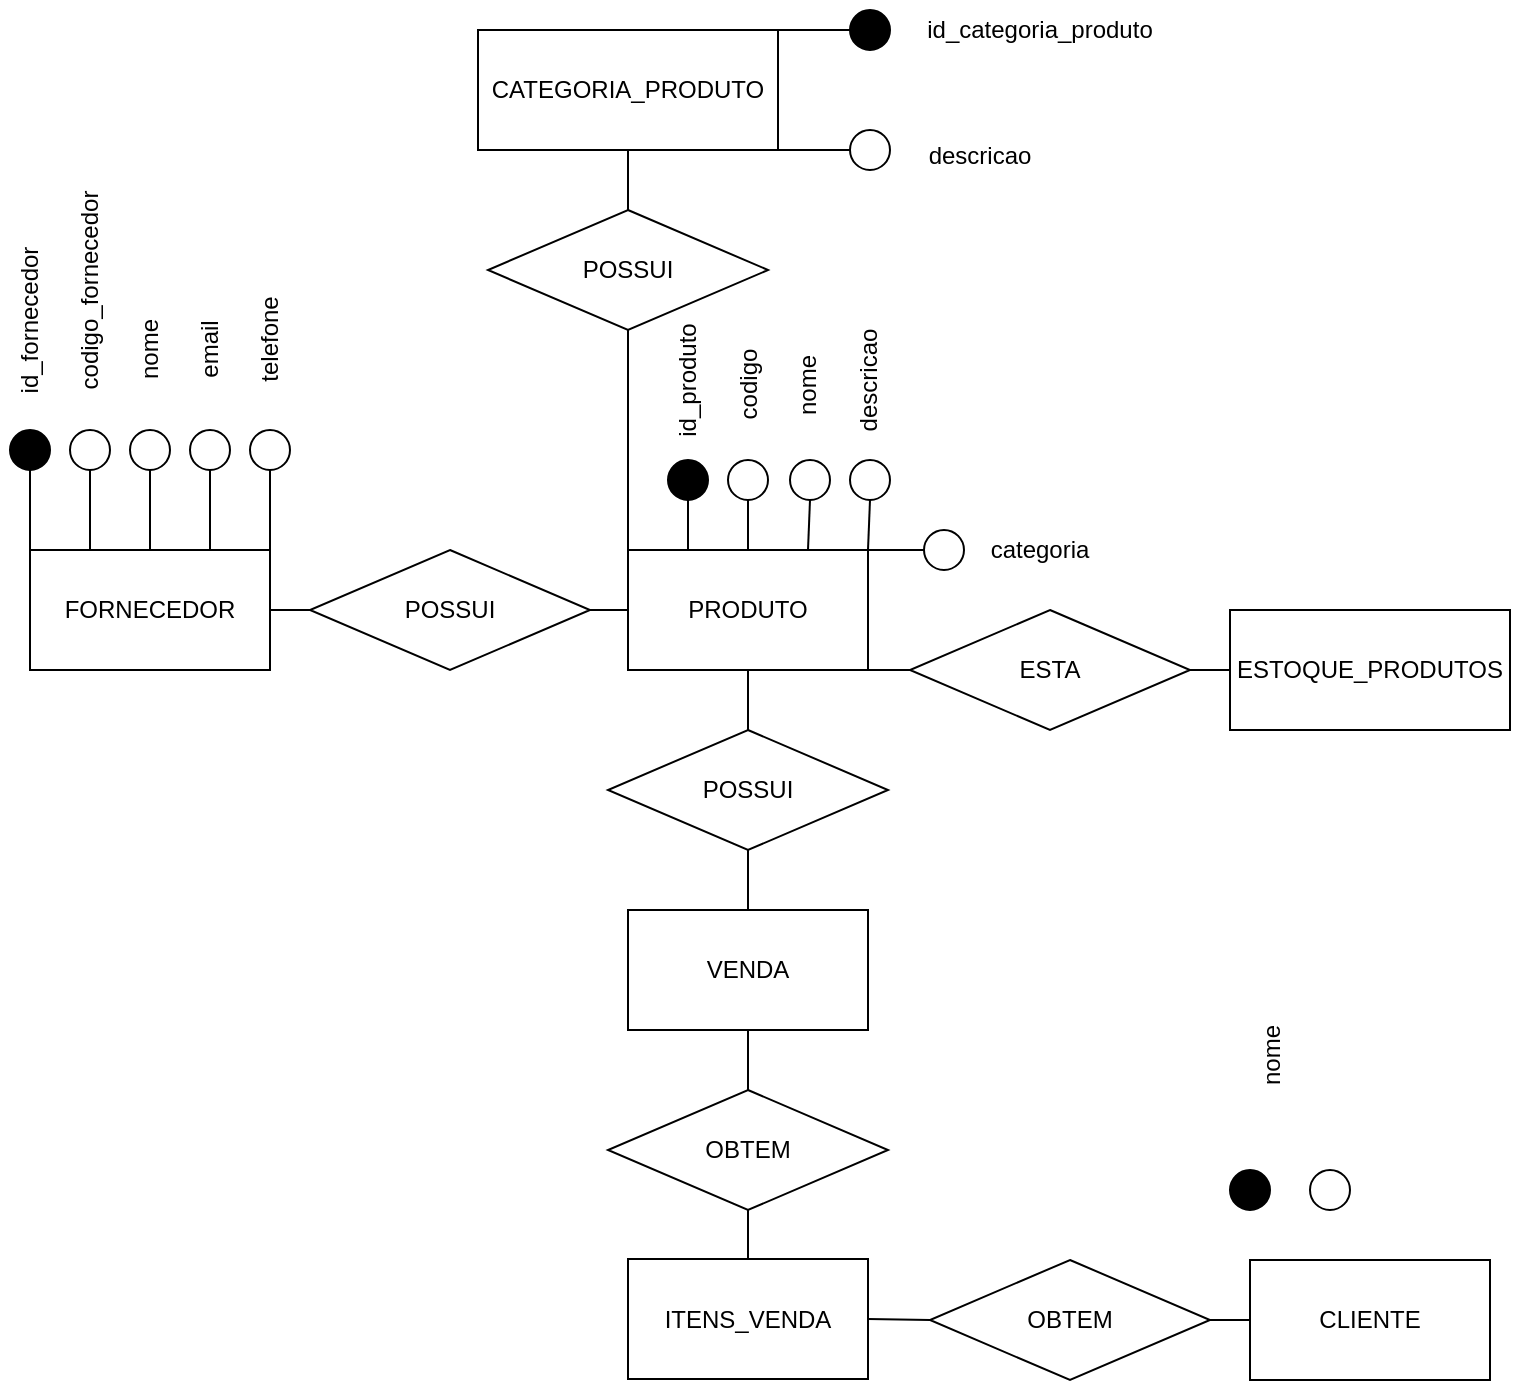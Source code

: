 <mxfile version="24.7.17">
  <diagram name="Página-1" id="qiO6tGmZQDndpgreDG9k">
    <mxGraphModel dx="1290" dy="557" grid="1" gridSize="10" guides="1" tooltips="1" connect="1" arrows="1" fold="1" page="1" pageScale="1" pageWidth="827" pageHeight="1169" math="0" shadow="0">
      <root>
        <mxCell id="0" />
        <mxCell id="1" parent="0" />
        <mxCell id="NQdcdel10DfEMZxih-fd-1" value="FORNECEDOR" style="rounded=0;whiteSpace=wrap;html=1;" vertex="1" parent="1">
          <mxGeometry x="40" y="395" width="120" height="60" as="geometry" />
        </mxCell>
        <mxCell id="NQdcdel10DfEMZxih-fd-3" value="PRODUTO" style="rounded=0;whiteSpace=wrap;html=1;" vertex="1" parent="1">
          <mxGeometry x="339" y="395" width="120" height="60" as="geometry" />
        </mxCell>
        <mxCell id="NQdcdel10DfEMZxih-fd-4" value="CLIENTE" style="rounded=0;whiteSpace=wrap;html=1;" vertex="1" parent="1">
          <mxGeometry x="650" y="750" width="120" height="60" as="geometry" />
        </mxCell>
        <mxCell id="NQdcdel10DfEMZxih-fd-5" value="VENDA" style="rounded=0;whiteSpace=wrap;html=1;" vertex="1" parent="1">
          <mxGeometry x="339" y="575" width="120" height="60" as="geometry" />
        </mxCell>
        <mxCell id="NQdcdel10DfEMZxih-fd-6" value="ITENS_VENDA" style="rounded=0;whiteSpace=wrap;html=1;" vertex="1" parent="1">
          <mxGeometry x="339" y="749.5" width="120" height="60" as="geometry" />
        </mxCell>
        <mxCell id="NQdcdel10DfEMZxih-fd-7" value="ESTOQUE_PRODUTOS" style="rounded=0;whiteSpace=wrap;html=1;" vertex="1" parent="1">
          <mxGeometry x="640" y="425" width="140" height="60" as="geometry" />
        </mxCell>
        <mxCell id="NQdcdel10DfEMZxih-fd-8" value="CATEGORIA_PRODUTO" style="rounded=0;whiteSpace=wrap;html=1;" vertex="1" parent="1">
          <mxGeometry x="264" y="135" width="150" height="60" as="geometry" />
        </mxCell>
        <mxCell id="NQdcdel10DfEMZxih-fd-9" value="POSSUI" style="rhombus;whiteSpace=wrap;html=1;" vertex="1" parent="1">
          <mxGeometry x="269" y="225" width="140" height="60" as="geometry" />
        </mxCell>
        <mxCell id="NQdcdel10DfEMZxih-fd-11" value="POSSUI" style="rhombus;whiteSpace=wrap;html=1;" vertex="1" parent="1">
          <mxGeometry x="180" y="395" width="140" height="60" as="geometry" />
        </mxCell>
        <mxCell id="NQdcdel10DfEMZxih-fd-12" value="OBTEM" style="rhombus;whiteSpace=wrap;html=1;" vertex="1" parent="1">
          <mxGeometry x="490" y="750" width="140" height="60" as="geometry" />
        </mxCell>
        <mxCell id="NQdcdel10DfEMZxih-fd-13" value="ESTA" style="rhombus;whiteSpace=wrap;html=1;" vertex="1" parent="1">
          <mxGeometry x="480" y="425" width="140" height="60" as="geometry" />
        </mxCell>
        <mxCell id="NQdcdel10DfEMZxih-fd-14" value="POSSUI" style="rhombus;whiteSpace=wrap;html=1;" vertex="1" parent="1">
          <mxGeometry x="329" y="485" width="140" height="60" as="geometry" />
        </mxCell>
        <mxCell id="NQdcdel10DfEMZxih-fd-15" value="OBTEM" style="rhombus;whiteSpace=wrap;html=1;" vertex="1" parent="1">
          <mxGeometry x="329" y="665" width="140" height="60" as="geometry" />
        </mxCell>
        <mxCell id="NQdcdel10DfEMZxih-fd-16" value="" style="endArrow=none;html=1;rounded=0;entryX=0.5;entryY=1;entryDx=0;entryDy=0;" edge="1" parent="1" target="NQdcdel10DfEMZxih-fd-8">
          <mxGeometry width="50" height="50" relative="1" as="geometry">
            <mxPoint x="339" y="225" as="sourcePoint" />
            <mxPoint x="380" y="355" as="targetPoint" />
          </mxGeometry>
        </mxCell>
        <mxCell id="NQdcdel10DfEMZxih-fd-19" value="" style="endArrow=none;html=1;rounded=0;entryX=0;entryY=0.5;entryDx=0;entryDy=0;exitX=1;exitY=0.5;exitDx=0;exitDy=0;" edge="1" parent="1" source="NQdcdel10DfEMZxih-fd-11" target="NQdcdel10DfEMZxih-fd-3">
          <mxGeometry width="50" height="50" relative="1" as="geometry">
            <mxPoint x="70" y="645" as="sourcePoint" />
            <mxPoint x="120" y="595" as="targetPoint" />
          </mxGeometry>
        </mxCell>
        <mxCell id="NQdcdel10DfEMZxih-fd-20" value="" style="endArrow=none;html=1;rounded=0;entryX=0;entryY=0.5;entryDx=0;entryDy=0;exitX=1;exitY=0.5;exitDx=0;exitDy=0;" edge="1" parent="1" source="NQdcdel10DfEMZxih-fd-1" target="NQdcdel10DfEMZxih-fd-11">
          <mxGeometry width="50" height="50" relative="1" as="geometry">
            <mxPoint x="140" y="565" as="sourcePoint" />
            <mxPoint x="190" y="515" as="targetPoint" />
          </mxGeometry>
        </mxCell>
        <mxCell id="NQdcdel10DfEMZxih-fd-21" value="" style="endArrow=none;html=1;rounded=0;entryX=0.5;entryY=1;entryDx=0;entryDy=0;exitX=0.5;exitY=0;exitDx=0;exitDy=0;" edge="1" parent="1" source="NQdcdel10DfEMZxih-fd-14" target="NQdcdel10DfEMZxih-fd-3">
          <mxGeometry width="50" height="50" relative="1" as="geometry">
            <mxPoint x="210" y="665" as="sourcePoint" />
            <mxPoint x="260" y="615" as="targetPoint" />
          </mxGeometry>
        </mxCell>
        <mxCell id="NQdcdel10DfEMZxih-fd-22" value="" style="endArrow=none;html=1;rounded=0;entryX=0.5;entryY=1;entryDx=0;entryDy=0;exitX=0.5;exitY=0;exitDx=0;exitDy=0;" edge="1" parent="1" source="NQdcdel10DfEMZxih-fd-5" target="NQdcdel10DfEMZxih-fd-14">
          <mxGeometry width="50" height="50" relative="1" as="geometry">
            <mxPoint x="120" y="635" as="sourcePoint" />
            <mxPoint x="170" y="585" as="targetPoint" />
          </mxGeometry>
        </mxCell>
        <mxCell id="NQdcdel10DfEMZxih-fd-23" value="" style="endArrow=none;html=1;rounded=0;entryX=0.5;entryY=1;entryDx=0;entryDy=0;exitX=0.5;exitY=0;exitDx=0;exitDy=0;" edge="1" parent="1" source="NQdcdel10DfEMZxih-fd-15" target="NQdcdel10DfEMZxih-fd-5">
          <mxGeometry width="50" height="50" relative="1" as="geometry">
            <mxPoint x="-30" y="655" as="sourcePoint" />
            <mxPoint x="20" y="605" as="targetPoint" />
          </mxGeometry>
        </mxCell>
        <mxCell id="NQdcdel10DfEMZxih-fd-24" value="" style="endArrow=none;html=1;rounded=0;entryX=0.5;entryY=1;entryDx=0;entryDy=0;exitX=0.5;exitY=0;exitDx=0;exitDy=0;" edge="1" parent="1" source="NQdcdel10DfEMZxih-fd-6" target="NQdcdel10DfEMZxih-fd-15">
          <mxGeometry width="50" height="50" relative="1" as="geometry">
            <mxPoint x="170" y="755" as="sourcePoint" />
            <mxPoint x="220" y="705" as="targetPoint" />
          </mxGeometry>
        </mxCell>
        <mxCell id="NQdcdel10DfEMZxih-fd-25" value="" style="endArrow=none;html=1;rounded=0;exitX=1;exitY=0.5;exitDx=0;exitDy=0;entryX=0;entryY=0.5;entryDx=0;entryDy=0;" edge="1" parent="1" source="NQdcdel10DfEMZxih-fd-6" target="NQdcdel10DfEMZxih-fd-12">
          <mxGeometry width="50" height="50" relative="1" as="geometry">
            <mxPoint x="570" y="665" as="sourcePoint" />
            <mxPoint x="620" y="615" as="targetPoint" />
          </mxGeometry>
        </mxCell>
        <mxCell id="NQdcdel10DfEMZxih-fd-26" value="" style="endArrow=none;html=1;rounded=0;exitX=1;exitY=0.5;exitDx=0;exitDy=0;entryX=0;entryY=0.5;entryDx=0;entryDy=0;" edge="1" parent="1" source="NQdcdel10DfEMZxih-fd-12" target="NQdcdel10DfEMZxih-fd-4">
          <mxGeometry width="50" height="50" relative="1" as="geometry">
            <mxPoint x="520" y="645" as="sourcePoint" />
            <mxPoint x="570" y="595" as="targetPoint" />
          </mxGeometry>
        </mxCell>
        <mxCell id="NQdcdel10DfEMZxih-fd-27" value="" style="endArrow=none;html=1;rounded=0;entryX=0;entryY=0.5;entryDx=0;entryDy=0;exitX=1;exitY=0.5;exitDx=0;exitDy=0;" edge="1" parent="1" source="NQdcdel10DfEMZxih-fd-13" target="NQdcdel10DfEMZxih-fd-7">
          <mxGeometry width="50" height="50" relative="1" as="geometry">
            <mxPoint x="680" y="705" as="sourcePoint" />
            <mxPoint x="730" y="655" as="targetPoint" />
          </mxGeometry>
        </mxCell>
        <mxCell id="NQdcdel10DfEMZxih-fd-29" value="" style="ellipse;BlackSpace=wrap;html=1;aspect=fixed;fillColor=#000000;" vertex="1" parent="1">
          <mxGeometry x="30" y="335" width="20" height="20" as="geometry" />
        </mxCell>
        <mxCell id="NQdcdel10DfEMZxih-fd-30" value="" style="endArrow=none;html=1;rounded=0;entryX=0.5;entryY=1;entryDx=0;entryDy=0;exitX=0;exitY=0;exitDx=0;exitDy=0;" edge="1" parent="1" source="NQdcdel10DfEMZxih-fd-1" target="NQdcdel10DfEMZxih-fd-29">
          <mxGeometry width="50" height="50" relative="1" as="geometry">
            <mxPoint x="-30" y="475" as="sourcePoint" />
            <mxPoint x="20" y="425" as="targetPoint" />
          </mxGeometry>
        </mxCell>
        <mxCell id="NQdcdel10DfEMZxih-fd-31" value="" style="ellipse;whiteSpace=wrap;html=1;aspect=fixed;" vertex="1" parent="1">
          <mxGeometry x="60" y="335" width="20" height="20" as="geometry" />
        </mxCell>
        <mxCell id="NQdcdel10DfEMZxih-fd-32" value="" style="endArrow=none;html=1;rounded=0;entryX=0.5;entryY=1;entryDx=0;entryDy=0;exitX=0.25;exitY=0;exitDx=0;exitDy=0;" edge="1" parent="1" source="NQdcdel10DfEMZxih-fd-1" target="NQdcdel10DfEMZxih-fd-31">
          <mxGeometry width="50" height="50" relative="1" as="geometry">
            <mxPoint y="605" as="sourcePoint" />
            <mxPoint x="50" y="555" as="targetPoint" />
          </mxGeometry>
        </mxCell>
        <mxCell id="NQdcdel10DfEMZxih-fd-33" value="" style="ellipse;whiteSpace=wrap;html=1;aspect=fixed;" vertex="1" parent="1">
          <mxGeometry x="90" y="335" width="20" height="20" as="geometry" />
        </mxCell>
        <mxCell id="NQdcdel10DfEMZxih-fd-34" value="" style="endArrow=none;html=1;rounded=0;entryX=0.5;entryY=1;entryDx=0;entryDy=0;exitX=0.5;exitY=0;exitDx=0;exitDy=0;" edge="1" parent="1" source="NQdcdel10DfEMZxih-fd-1" target="NQdcdel10DfEMZxih-fd-33">
          <mxGeometry width="50" height="50" relative="1" as="geometry">
            <mxPoint x="110" y="665" as="sourcePoint" />
            <mxPoint x="160" y="615" as="targetPoint" />
          </mxGeometry>
        </mxCell>
        <mxCell id="NQdcdel10DfEMZxih-fd-35" value="" style="ellipse;whiteSpace=wrap;html=1;aspect=fixed;" vertex="1" parent="1">
          <mxGeometry x="120" y="335" width="20" height="20" as="geometry" />
        </mxCell>
        <mxCell id="NQdcdel10DfEMZxih-fd-36" value="" style="endArrow=none;html=1;rounded=0;entryX=0.5;entryY=1;entryDx=0;entryDy=0;exitX=0.75;exitY=0;exitDx=0;exitDy=0;" edge="1" parent="1" source="NQdcdel10DfEMZxih-fd-1" target="NQdcdel10DfEMZxih-fd-35">
          <mxGeometry width="50" height="50" relative="1" as="geometry">
            <mxPoint y="605" as="sourcePoint" />
            <mxPoint x="50" y="555" as="targetPoint" />
          </mxGeometry>
        </mxCell>
        <mxCell id="NQdcdel10DfEMZxih-fd-37" value="" style="ellipse;whiteSpace=wrap;html=1;aspect=fixed;" vertex="1" parent="1">
          <mxGeometry x="150" y="335" width="20" height="20" as="geometry" />
        </mxCell>
        <mxCell id="NQdcdel10DfEMZxih-fd-38" value="" style="endArrow=none;html=1;rounded=0;entryX=0.5;entryY=1;entryDx=0;entryDy=0;exitX=1;exitY=0;exitDx=0;exitDy=0;" edge="1" parent="1" source="NQdcdel10DfEMZxih-fd-1" target="NQdcdel10DfEMZxih-fd-37">
          <mxGeometry width="50" height="50" relative="1" as="geometry">
            <mxPoint x="230" y="555" as="sourcePoint" />
            <mxPoint x="280" y="505" as="targetPoint" />
          </mxGeometry>
        </mxCell>
        <mxCell id="NQdcdel10DfEMZxih-fd-39" value="id_fornecedor" style="text;html=1;align=center;verticalAlign=middle;whiteSpace=wrap;rounded=0;rotation=-90;" vertex="1" parent="1">
          <mxGeometry y="265" width="80" height="30" as="geometry" />
        </mxCell>
        <mxCell id="NQdcdel10DfEMZxih-fd-40" value="codigo_fornecedor" style="text;html=1;align=center;verticalAlign=middle;whiteSpace=wrap;rounded=0;rotation=-90;" vertex="1" parent="1">
          <mxGeometry x="15" y="250" width="110" height="30" as="geometry" />
        </mxCell>
        <mxCell id="NQdcdel10DfEMZxih-fd-41" value="nome" style="text;html=1;align=center;verticalAlign=middle;whiteSpace=wrap;rounded=0;rotation=-90;" vertex="1" parent="1">
          <mxGeometry x="72.5" y="280" width="55" height="30" as="geometry" />
        </mxCell>
        <mxCell id="NQdcdel10DfEMZxih-fd-42" value="email" style="text;html=1;align=center;verticalAlign=middle;whiteSpace=wrap;rounded=0;rotation=-90;" vertex="1" parent="1">
          <mxGeometry x="102.5" y="280" width="55" height="30" as="geometry" />
        </mxCell>
        <mxCell id="NQdcdel10DfEMZxih-fd-43" value="telefone" style="text;html=1;align=center;verticalAlign=middle;whiteSpace=wrap;rounded=0;rotation=-90;" vertex="1" parent="1">
          <mxGeometry x="132.5" y="275" width="55" height="30" as="geometry" />
        </mxCell>
        <mxCell id="NQdcdel10DfEMZxih-fd-44" value="" style="ellipse;BlackSpace=wrap;html=1;aspect=fixed;fillColor=#000000;" vertex="1" parent="1">
          <mxGeometry x="450" y="125" width="20" height="20" as="geometry" />
        </mxCell>
        <mxCell id="NQdcdel10DfEMZxih-fd-45" value="" style="ellipse;whiteSpace=wrap;html=1;aspect=fixed;" vertex="1" parent="1">
          <mxGeometry x="450" y="185" width="20" height="20" as="geometry" />
        </mxCell>
        <mxCell id="NQdcdel10DfEMZxih-fd-46" value="" style="endArrow=none;html=1;rounded=0;exitX=0;exitY=0.5;exitDx=0;exitDy=0;entryX=1;entryY=0;entryDx=0;entryDy=0;" edge="1" parent="1" source="NQdcdel10DfEMZxih-fd-44" target="NQdcdel10DfEMZxih-fd-8">
          <mxGeometry width="50" height="50" relative="1" as="geometry">
            <mxPoint x="450" y="135" as="sourcePoint" />
            <mxPoint x="620" y="175" as="targetPoint" />
          </mxGeometry>
        </mxCell>
        <mxCell id="NQdcdel10DfEMZxih-fd-47" value="" style="endArrow=none;html=1;rounded=0;exitX=1;exitY=1;exitDx=0;exitDy=0;entryX=0;entryY=0.5;entryDx=0;entryDy=0;" edge="1" parent="1" source="NQdcdel10DfEMZxih-fd-8" target="NQdcdel10DfEMZxih-fd-45">
          <mxGeometry width="50" height="50" relative="1" as="geometry">
            <mxPoint x="540" y="255" as="sourcePoint" />
            <mxPoint x="590" y="205" as="targetPoint" />
          </mxGeometry>
        </mxCell>
        <mxCell id="NQdcdel10DfEMZxih-fd-48" value="id_categoria_produto" style="text;html=1;align=center;verticalAlign=middle;whiteSpace=wrap;rounded=0;" vertex="1" parent="1">
          <mxGeometry x="480" y="120" width="130" height="30" as="geometry" />
        </mxCell>
        <mxCell id="NQdcdel10DfEMZxih-fd-49" value="descricao" style="text;html=1;align=center;verticalAlign=middle;whiteSpace=wrap;rounded=0;" vertex="1" parent="1">
          <mxGeometry x="470" y="185" width="90" height="25" as="geometry" />
        </mxCell>
        <mxCell id="NQdcdel10DfEMZxih-fd-50" value="" style="endArrow=none;html=1;rounded=0;entryX=0.5;entryY=1;entryDx=0;entryDy=0;exitX=0;exitY=0;exitDx=0;exitDy=0;" edge="1" parent="1" source="NQdcdel10DfEMZxih-fd-3" target="NQdcdel10DfEMZxih-fd-9">
          <mxGeometry width="50" height="50" relative="1" as="geometry">
            <mxPoint x="140" y="685" as="sourcePoint" />
            <mxPoint x="340" y="375" as="targetPoint" />
          </mxGeometry>
        </mxCell>
        <mxCell id="NQdcdel10DfEMZxih-fd-52" value="" style="ellipse;BlackSpace=wrap;html=1;aspect=fixed;fillColor=#000000;" vertex="1" parent="1">
          <mxGeometry x="359" y="350" width="20" height="20" as="geometry" />
        </mxCell>
        <mxCell id="NQdcdel10DfEMZxih-fd-53" value="" style="endArrow=none;html=1;rounded=0;entryX=0.5;entryY=1;entryDx=0;entryDy=0;exitX=0.25;exitY=0;exitDx=0;exitDy=0;" edge="1" parent="1" source="NQdcdel10DfEMZxih-fd-3" target="NQdcdel10DfEMZxih-fd-52">
          <mxGeometry width="50" height="50" relative="1" as="geometry">
            <mxPoint x="40" y="550" as="sourcePoint" />
            <mxPoint x="90" y="500" as="targetPoint" />
          </mxGeometry>
        </mxCell>
        <mxCell id="NQdcdel10DfEMZxih-fd-56" value="" style="ellipse;whiteSpace=wrap;html=1;aspect=fixed;" vertex="1" parent="1">
          <mxGeometry x="389" y="350" width="20" height="20" as="geometry" />
        </mxCell>
        <mxCell id="NQdcdel10DfEMZxih-fd-57" value="" style="endArrow=none;html=1;rounded=0;entryX=0.5;entryY=1;entryDx=0;entryDy=0;exitX=0.5;exitY=0;exitDx=0;exitDy=0;" edge="1" parent="1" source="NQdcdel10DfEMZxih-fd-3" target="NQdcdel10DfEMZxih-fd-56">
          <mxGeometry width="50" height="50" relative="1" as="geometry">
            <mxPoint x="110" y="640" as="sourcePoint" />
            <mxPoint x="160" y="590" as="targetPoint" />
          </mxGeometry>
        </mxCell>
        <mxCell id="NQdcdel10DfEMZxih-fd-58" value="" style="ellipse;whiteSpace=wrap;html=1;aspect=fixed;" vertex="1" parent="1">
          <mxGeometry x="420" y="350" width="20" height="20" as="geometry" />
        </mxCell>
        <mxCell id="NQdcdel10DfEMZxih-fd-59" value="" style="endArrow=none;html=1;rounded=0;entryX=0.5;entryY=1;entryDx=0;entryDy=0;exitX=0.75;exitY=0;exitDx=0;exitDy=0;" edge="1" parent="1" source="NQdcdel10DfEMZxih-fd-3" target="NQdcdel10DfEMZxih-fd-58">
          <mxGeometry width="50" height="50" relative="1" as="geometry">
            <mxPoint x="260" y="580" as="sourcePoint" />
            <mxPoint x="310" y="530" as="targetPoint" />
          </mxGeometry>
        </mxCell>
        <mxCell id="NQdcdel10DfEMZxih-fd-60" value="" style="ellipse;whiteSpace=wrap;html=1;aspect=fixed;" vertex="1" parent="1">
          <mxGeometry x="450" y="350" width="20" height="20" as="geometry" />
        </mxCell>
        <mxCell id="NQdcdel10DfEMZxih-fd-61" value="" style="endArrow=none;html=1;rounded=0;entryX=0.5;entryY=1;entryDx=0;entryDy=0;exitX=1;exitY=0;exitDx=0;exitDy=0;" edge="1" parent="1" source="NQdcdel10DfEMZxih-fd-3" target="NQdcdel10DfEMZxih-fd-60">
          <mxGeometry width="50" height="50" relative="1" as="geometry">
            <mxPoint x="80" y="560" as="sourcePoint" />
            <mxPoint x="130" y="510" as="targetPoint" />
          </mxGeometry>
        </mxCell>
        <mxCell id="NQdcdel10DfEMZxih-fd-62" value="id_produto" style="text;html=1;align=center;verticalAlign=middle;whiteSpace=wrap;rounded=0;rotation=-90;" vertex="1" parent="1">
          <mxGeometry x="329" y="295" width="80" height="30" as="geometry" />
        </mxCell>
        <mxCell id="NQdcdel10DfEMZxih-fd-63" value="codigo" style="text;html=1;align=center;verticalAlign=middle;whiteSpace=wrap;rounded=0;rotation=-90;" vertex="1" parent="1">
          <mxGeometry x="368.5" y="300" width="61" height="25" as="geometry" />
        </mxCell>
        <mxCell id="NQdcdel10DfEMZxih-fd-64" value="nome" style="text;html=1;align=center;verticalAlign=middle;whiteSpace=wrap;rounded=0;rotation=-90;" vertex="1" parent="1">
          <mxGeometry x="398" y="300" width="61" height="25" as="geometry" />
        </mxCell>
        <mxCell id="NQdcdel10DfEMZxih-fd-65" value="descricao" style="text;html=1;align=center;verticalAlign=middle;whiteSpace=wrap;rounded=0;rotation=-90;" vertex="1" parent="1">
          <mxGeometry x="429" y="297.5" width="61" height="25" as="geometry" />
        </mxCell>
        <mxCell id="NQdcdel10DfEMZxih-fd-66" value="" style="endArrow=none;html=1;rounded=0;entryX=0;entryY=0.5;entryDx=0;entryDy=0;exitX=1;exitY=1;exitDx=0;exitDy=0;" edge="1" parent="1" source="NQdcdel10DfEMZxih-fd-3" target="NQdcdel10DfEMZxih-fd-13">
          <mxGeometry width="50" height="50" relative="1" as="geometry">
            <mxPoint x="459" y="458" as="sourcePoint" />
            <mxPoint x="870" y="593" as="targetPoint" />
          </mxGeometry>
        </mxCell>
        <mxCell id="NQdcdel10DfEMZxih-fd-67" value="" style="ellipse;whiteSpace=wrap;html=1;aspect=fixed;" vertex="1" parent="1">
          <mxGeometry x="487" y="385" width="20" height="20" as="geometry" />
        </mxCell>
        <mxCell id="NQdcdel10DfEMZxih-fd-68" value="" style="endArrow=none;html=1;rounded=0;entryX=0;entryY=0.5;entryDx=0;entryDy=0;exitX=1;exitY=0;exitDx=0;exitDy=0;" edge="1" parent="1" source="NQdcdel10DfEMZxih-fd-3" target="NQdcdel10DfEMZxih-fd-67">
          <mxGeometry width="50" height="50" relative="1" as="geometry">
            <mxPoint x="-20" y="550" as="sourcePoint" />
            <mxPoint x="30" y="500" as="targetPoint" />
          </mxGeometry>
        </mxCell>
        <mxCell id="NQdcdel10DfEMZxih-fd-69" value="categoria" style="text;html=1;align=center;verticalAlign=middle;whiteSpace=wrap;rounded=0;" vertex="1" parent="1">
          <mxGeometry x="500" y="382.5" width="90" height="25" as="geometry" />
        </mxCell>
        <mxCell id="NQdcdel10DfEMZxih-fd-70" value="" style="ellipse;BlackSpace=wrap;html=1;aspect=fixed;fillColor=#000000;" vertex="1" parent="1">
          <mxGeometry x="640" y="705" width="20" height="20" as="geometry" />
        </mxCell>
        <mxCell id="NQdcdel10DfEMZxih-fd-71" value="" style="ellipse;whiteSpace=wrap;html=1;aspect=fixed;" vertex="1" parent="1">
          <mxGeometry x="680" y="705" width="20" height="20" as="geometry" />
        </mxCell>
        <mxCell id="NQdcdel10DfEMZxih-fd-72" value="nome" style="text;html=1;align=center;verticalAlign=middle;whiteSpace=wrap;rounded=0;rotation=-90;" vertex="1" parent="1">
          <mxGeometry x="630" y="635" width="61" height="25" as="geometry" />
        </mxCell>
      </root>
    </mxGraphModel>
  </diagram>
</mxfile>
